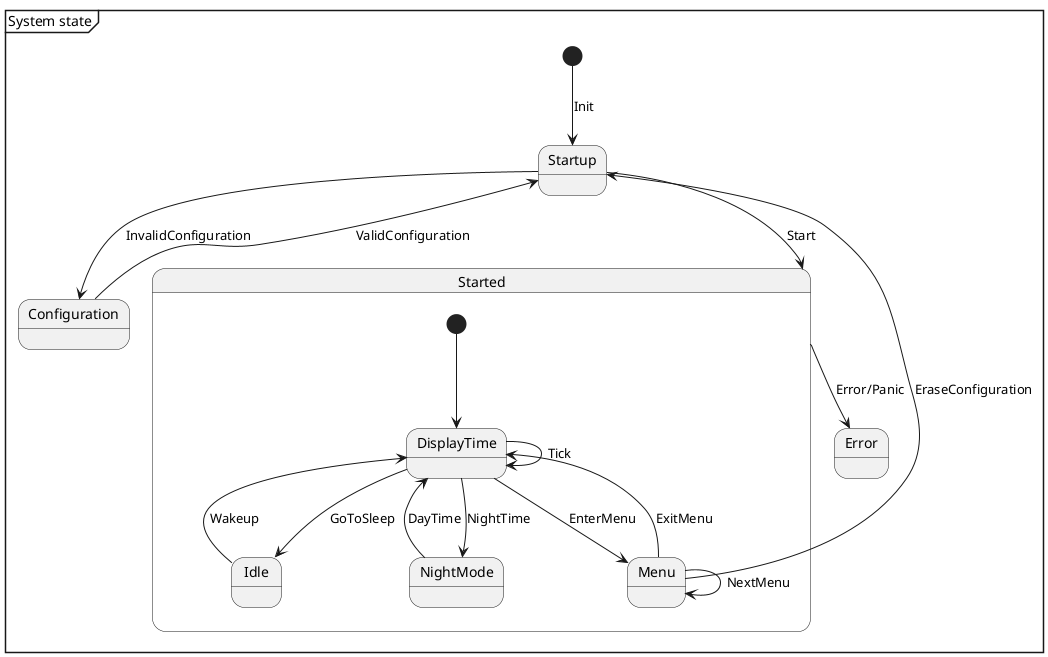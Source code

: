 @startuml

mainframe System state

state Startup
state Configuration
state Started {
    state DisplayTime
    state NightMode
    state Menu
    state Idle
}
state Error

[*] --> Startup: Init

Startup --> Configuration: InvalidConfiguration
Startup --> Started: Start

state Started {
    Configuration -> Startup: ValidConfiguration

    [*] --> DisplayTime
    DisplayTime --> Menu: EnterMenu
    Menu --> Menu: NextMenu
    Menu --> DisplayTime: ExitMenu
    Menu -up-> Startup: EraseConfiguration

    DisplayTime --> Idle: GoToSleep
    DisplayTime <-- Idle: Wakeup
    DisplayTime -> DisplayTime: Tick

    DisplayTime --> NightMode: NightTime
    DisplayTime <-- NightMode: DayTime
}

Started --> Error: Error/Panic
' Configuration --> Error: Error/Panic

@enduml